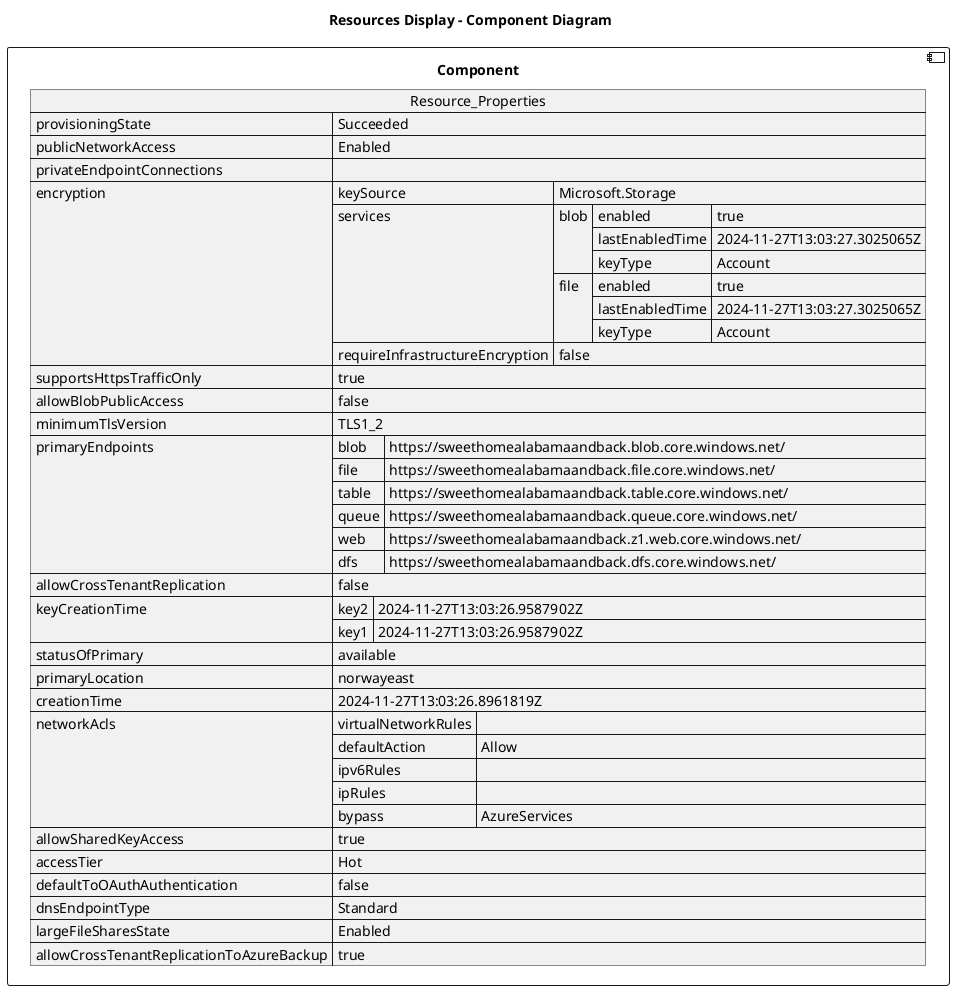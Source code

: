 @startuml

title Resources Display - Component Diagram

component Component {

json  Resource_Properties {
  "provisioningState": "Succeeded",
  "publicNetworkAccess": "Enabled",
  "privateEndpointConnections": [],
  "encryption": {
    "keySource": "Microsoft.Storage",
    "services": {
      "blob": {
        "enabled": true,
        "lastEnabledTime": "2024-11-27T13:03:27.3025065Z",
        "keyType": "Account"
      },
      "file": {
        "enabled": true,
        "lastEnabledTime": "2024-11-27T13:03:27.3025065Z",
        "keyType": "Account"
      }
    },
    "requireInfrastructureEncryption": false
  },
  "supportsHttpsTrafficOnly": true,
  "allowBlobPublicAccess": false,
  "minimumTlsVersion": "TLS1_2",
  "primaryEndpoints": {
    "blob": "https://sweethomealabamaandback.blob.core.windows.net/",
    "file": "https://sweethomealabamaandback.file.core.windows.net/",
    "table": "https://sweethomealabamaandback.table.core.windows.net/",
    "queue": "https://sweethomealabamaandback.queue.core.windows.net/",
    "web": "https://sweethomealabamaandback.z1.web.core.windows.net/",
    "dfs": "https://sweethomealabamaandback.dfs.core.windows.net/"
  },
  "allowCrossTenantReplication": false,
  "keyCreationTime": {
    "key2": "2024-11-27T13:03:26.9587902Z",
    "key1": "2024-11-27T13:03:26.9587902Z"
  },
  "statusOfPrimary": "available",
  "primaryLocation": "norwayeast",
  "creationTime": "2024-11-27T13:03:26.8961819Z",
  "networkAcls": {
    "virtualNetworkRules": [],
    "defaultAction": "Allow",
    "ipv6Rules": [],
    "ipRules": [],
    "bypass": "AzureServices"
  },
  "allowSharedKeyAccess": true,
  "accessTier": "Hot",
  "defaultToOAuthAuthentication": false,
  "dnsEndpointType": "Standard",
  "largeFileSharesState": "Enabled",
  "allowCrossTenantReplicationToAzureBackup": true
}
}
@enduml
